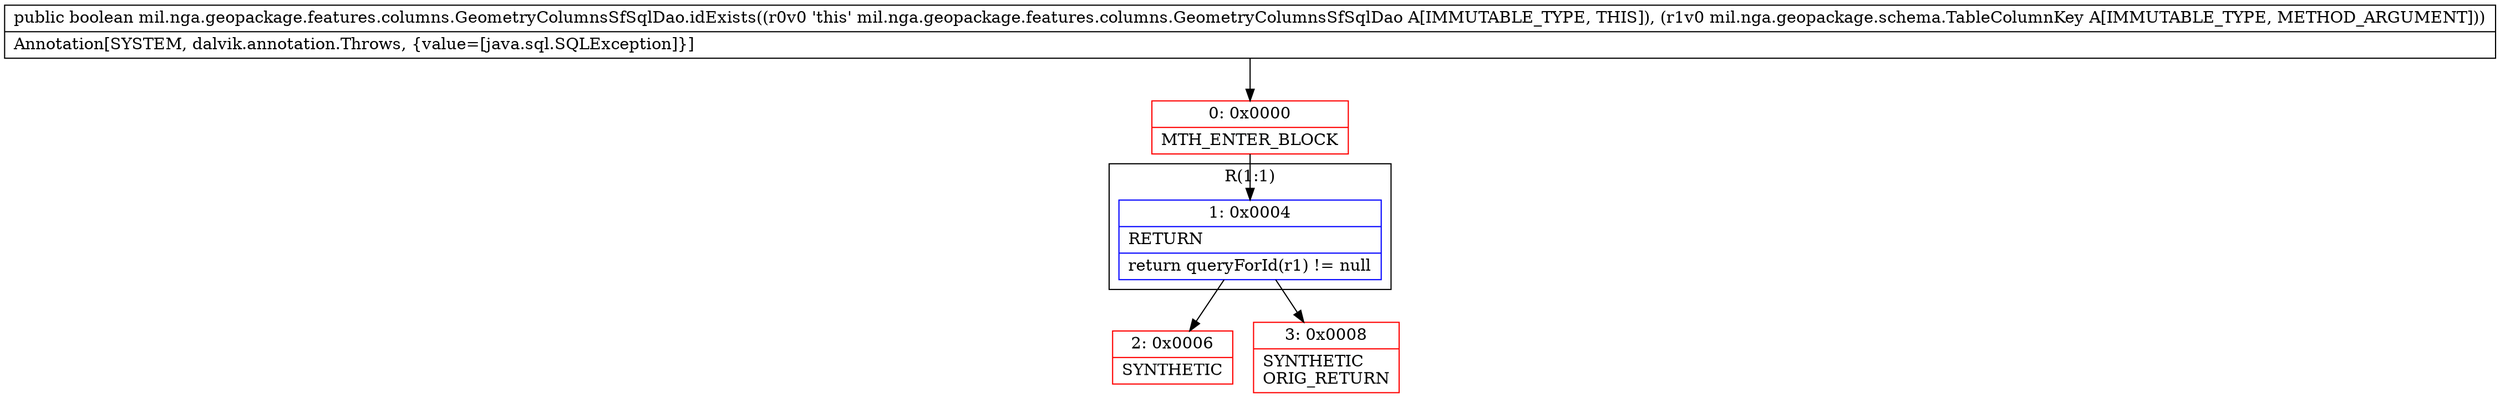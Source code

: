 digraph "CFG formil.nga.geopackage.features.columns.GeometryColumnsSfSqlDao.idExists(Lmil\/nga\/geopackage\/schema\/TableColumnKey;)Z" {
subgraph cluster_Region_2008439584 {
label = "R(1:1)";
node [shape=record,color=blue];
Node_1 [shape=record,label="{1\:\ 0x0004|RETURN\l|return queryForId(r1) != null\l}"];
}
Node_0 [shape=record,color=red,label="{0\:\ 0x0000|MTH_ENTER_BLOCK\l}"];
Node_2 [shape=record,color=red,label="{2\:\ 0x0006|SYNTHETIC\l}"];
Node_3 [shape=record,color=red,label="{3\:\ 0x0008|SYNTHETIC\lORIG_RETURN\l}"];
MethodNode[shape=record,label="{public boolean mil.nga.geopackage.features.columns.GeometryColumnsSfSqlDao.idExists((r0v0 'this' mil.nga.geopackage.features.columns.GeometryColumnsSfSqlDao A[IMMUTABLE_TYPE, THIS]), (r1v0 mil.nga.geopackage.schema.TableColumnKey A[IMMUTABLE_TYPE, METHOD_ARGUMENT]))  | Annotation[SYSTEM, dalvik.annotation.Throws, \{value=[java.sql.SQLException]\}]\l}"];
MethodNode -> Node_0;
Node_1 -> Node_2;
Node_1 -> Node_3;
Node_0 -> Node_1;
}

